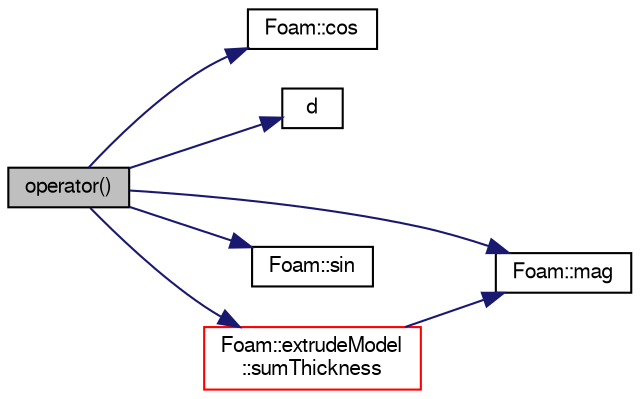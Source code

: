digraph "operator()"
{
  bgcolor="transparent";
  edge [fontname="FreeSans",fontsize="10",labelfontname="FreeSans",labelfontsize="10"];
  node [fontname="FreeSans",fontsize="10",shape=record];
  rankdir="LR";
  Node6 [label="operator()",height=0.2,width=0.4,color="black", fillcolor="grey75", style="filled", fontcolor="black"];
  Node6 -> Node7 [color="midnightblue",fontsize="10",style="solid",fontname="FreeSans"];
  Node7 [label="Foam::cos",height=0.2,width=0.4,color="black",URL="$a21124.html#aebb41a148f7cf44b63e12f69e487e49f"];
  Node6 -> Node8 [color="midnightblue",fontsize="10",style="solid",fontname="FreeSans"];
  Node8 [label="d",height=0.2,width=0.4,color="black",URL="$a38951.html#aa182a9055736468dd160f12649a01fd1"];
  Node6 -> Node9 [color="midnightblue",fontsize="10",style="solid",fontname="FreeSans"];
  Node9 [label="Foam::mag",height=0.2,width=0.4,color="black",URL="$a21124.html#a929da2a3fdcf3dacbbe0487d3a330dae"];
  Node6 -> Node10 [color="midnightblue",fontsize="10",style="solid",fontname="FreeSans"];
  Node10 [label="Foam::sin",height=0.2,width=0.4,color="black",URL="$a21124.html#a4517d680df5510934705011b30dcefa6"];
  Node6 -> Node11 [color="midnightblue",fontsize="10",style="solid",fontname="FreeSans"];
  Node11 [label="Foam::extrudeModel\l::sumThickness",height=0.2,width=0.4,color="red",URL="$a24774.html#ac2a429eccc68b718961c0efcab997f63",tooltip="Helper: calculate cumulative relative thickness for layer. "];
  Node11 -> Node9 [color="midnightblue",fontsize="10",style="solid",fontname="FreeSans"];
}
